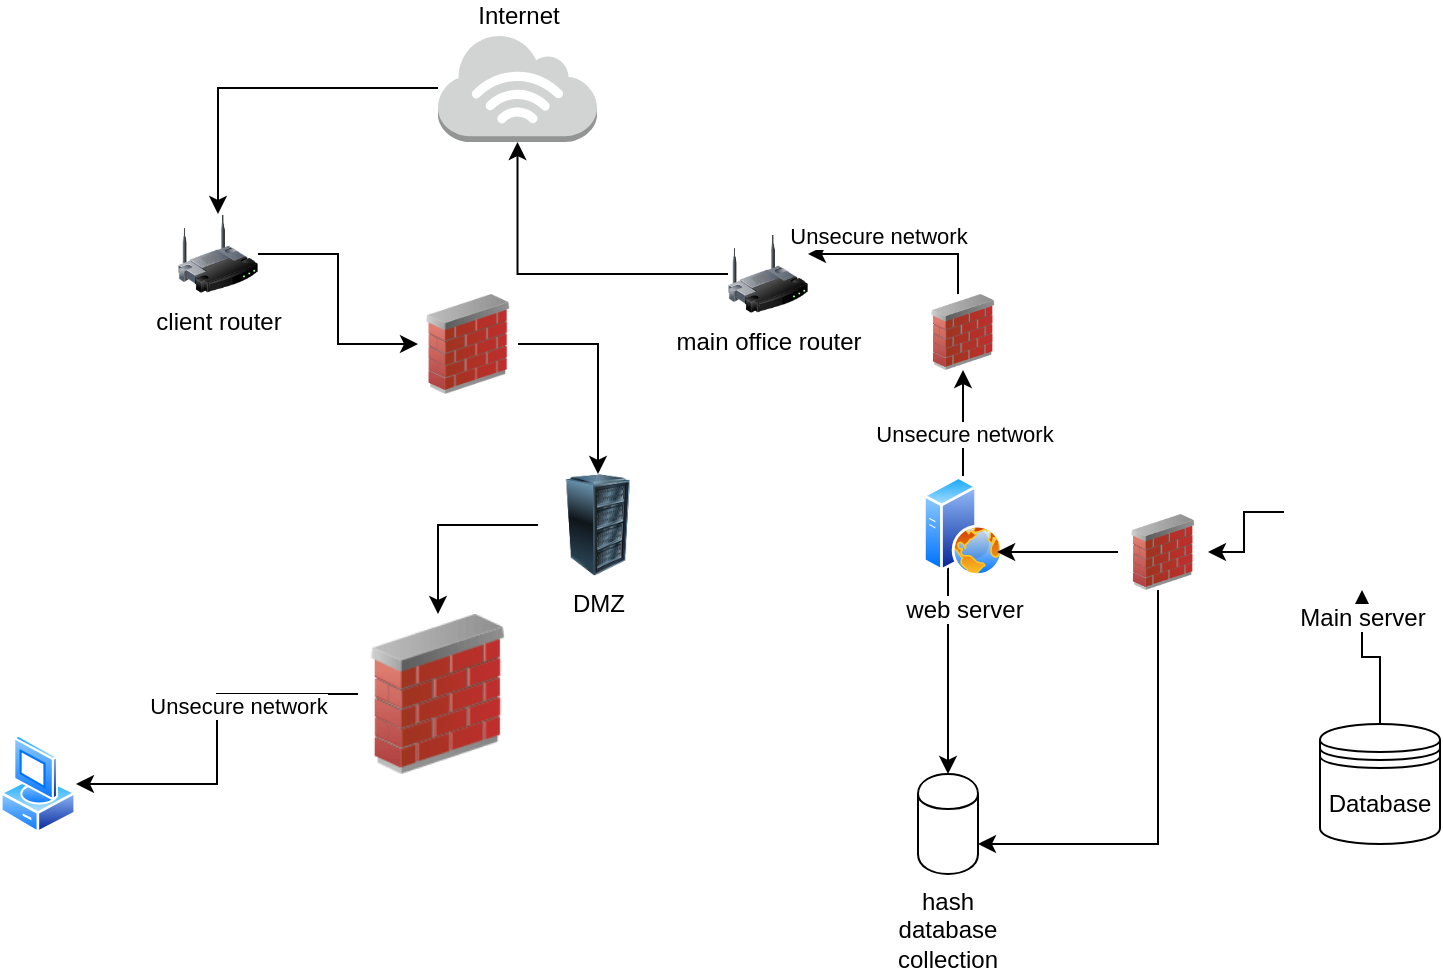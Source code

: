 <mxfile version="13.2.3" type="device"><diagram id="ZnDlUoKFqXpn-vaYtYUQ" name="Page-1"><mxGraphModel dx="2272" dy="800" grid="1" gridSize="10" guides="1" tooltips="1" connect="1" arrows="1" fold="1" page="1" pageScale="1" pageWidth="850" pageHeight="1100" math="0" shadow="0"><root><mxCell id="0"/><mxCell id="1" parent="0"/><mxCell id="E3sxaYDDyseFAgQ-YkL6-18" style="edgeStyle=orthogonalEdgeStyle;rounded=0;orthogonalLoop=1;jettySize=auto;html=1;" parent="1" source="E3sxaYDDyseFAgQ-YkL6-1" target="E3sxaYDDyseFAgQ-YkL6-3" edge="1"><mxGeometry relative="1" as="geometry"/></mxCell><mxCell id="E3sxaYDDyseFAgQ-YkL6-1" value="Database&lt;br&gt;" style="shape=datastore;whiteSpace=wrap;html=1;verticalAlign=middle;" parent="1" vertex="1"><mxGeometry x="-149" y="465" width="60" height="60" as="geometry"/></mxCell><mxCell id="E3sxaYDDyseFAgQ-YkL6-8" style="edgeStyle=orthogonalEdgeStyle;rounded=0;orthogonalLoop=1;jettySize=auto;html=1;" parent="1" source="q1_GbnfR9idNq1aAvDQ1-1" target="E3sxaYDDyseFAgQ-YkL6-7" edge="1"><mxGeometry relative="1" as="geometry"><Array as="points"><mxPoint x="-330" y="230"/></Array></mxGeometry></mxCell><mxCell id="E3sxaYDDyseFAgQ-YkL6-13" value="Unsecure network" style="edgeLabel;html=1;align=center;verticalAlign=bottom;resizable=0;points=[];" parent="E3sxaYDDyseFAgQ-YkL6-8" vertex="1" connectable="0"><mxGeometry x="-0.035" y="-14" relative="1" as="geometry"><mxPoint x="-14" y="13" as="offset"/></mxGeometry></mxCell><mxCell id="E3sxaYDDyseFAgQ-YkL6-3" value="Main server" style="shape=image;html=1;verticalAlign=top;verticalLabelPosition=bottom;labelBackgroundColor=#ffffff;imageAspect=0;aspect=fixed;image=https://cdn2.iconfinder.com/data/icons/whcompare-isometric-web-hosting-servers/50/server-128.png" parent="1" vertex="1"><mxGeometry x="-167" y="320" width="78" height="78" as="geometry"/></mxCell><mxCell id="E3sxaYDDyseFAgQ-YkL6-16" style="edgeStyle=orthogonalEdgeStyle;rounded=0;orthogonalLoop=1;jettySize=auto;html=1;" parent="1" source="cTF22vVgcDHajbKTjo2b-4" target="E3sxaYDDyseFAgQ-YkL6-19" edge="1"><mxGeometry relative="1" as="geometry"><mxPoint x="-760" y="400" as="targetPoint"/></mxGeometry></mxCell><mxCell id="E3sxaYDDyseFAgQ-YkL6-17" value="Unsecure network" style="edgeLabel;html=1;align=center;verticalAlign=middle;resizable=0;points=[];" parent="E3sxaYDDyseFAgQ-YkL6-16" vertex="1" connectable="0"><mxGeometry x="-0.052" y="29" relative="1" as="geometry"><mxPoint x="-19" y="-12" as="offset"/></mxGeometry></mxCell><mxCell id="E3sxaYDDyseFAgQ-YkL6-15" style="edgeStyle=orthogonalEdgeStyle;rounded=0;orthogonalLoop=1;jettySize=auto;html=1;" parent="1" source="E3sxaYDDyseFAgQ-YkL6-6" target="E3sxaYDDyseFAgQ-YkL6-5" edge="1"><mxGeometry relative="1" as="geometry"/></mxCell><mxCell id="E3sxaYDDyseFAgQ-YkL6-6" value="Internet" style="outlineConnect=0;dashed=0;verticalLabelPosition=top;verticalAlign=bottom;align=center;html=1;shape=mxgraph.aws3.internet_3;fillColor=#D2D3D3;gradientColor=none;labelPosition=center;" parent="1" vertex="1"><mxGeometry x="-590" y="120" width="79.5" height="54" as="geometry"/></mxCell><mxCell id="E3sxaYDDyseFAgQ-YkL6-14" style="edgeStyle=orthogonalEdgeStyle;rounded=0;orthogonalLoop=1;jettySize=auto;html=1;" parent="1" source="E3sxaYDDyseFAgQ-YkL6-7" target="E3sxaYDDyseFAgQ-YkL6-6" edge="1"><mxGeometry relative="1" as="geometry"/></mxCell><mxCell id="E3sxaYDDyseFAgQ-YkL6-7" value="main office router" style="image;html=1;labelBackgroundColor=#ffffff;image=img/lib/clip_art/networking/Wireless_Router_128x128.png" parent="1" vertex="1"><mxGeometry x="-445" y="220" width="40" height="40" as="geometry"/></mxCell><mxCell id="E3sxaYDDyseFAgQ-YkL6-19" value="" style="aspect=fixed;perimeter=ellipsePerimeter;html=1;align=center;shadow=0;dashed=0;spacingTop=3;image;image=img/lib/active_directory/vista_client.svg;" parent="1" vertex="1"><mxGeometry x="-809" y="470" width="38" height="50" as="geometry"/></mxCell><mxCell id="q1_GbnfR9idNq1aAvDQ1-9" style="edgeStyle=orthogonalEdgeStyle;rounded=0;orthogonalLoop=1;jettySize=auto;html=1;" edge="1" parent="1" source="cTF22vVgcDHajbKTjo2b-1" target="q1_GbnfR9idNq1aAvDQ1-7"><mxGeometry relative="1" as="geometry"/></mxCell><mxCell id="q1_GbnfR9idNq1aAvDQ1-11" style="edgeStyle=orthogonalEdgeStyle;rounded=0;orthogonalLoop=1;jettySize=auto;html=1;entryX=1;entryY=0.7;entryDx=0;entryDy=0;" edge="1" parent="1" source="cTF22vVgcDHajbKTjo2b-1" target="q1_GbnfR9idNq1aAvDQ1-7"><mxGeometry relative="1" as="geometry"><mxPoint x="-227.5" y="420" as="targetPoint"/><Array as="points"><mxPoint x="-230" y="525"/></Array></mxGeometry></mxCell><mxCell id="cTF22vVgcDHajbKTjo2b-1" value="" style="image;html=1;labelBackgroundColor=#ffffff;image=img/lib/clip_art/networking/Firewall_02_128x128.png" parent="1" vertex="1"><mxGeometry x="-250" y="360" width="45" height="38" as="geometry"/></mxCell><mxCell id="cTF22vVgcDHajbKTjo2b-2" style="edgeStyle=orthogonalEdgeStyle;rounded=0;orthogonalLoop=1;jettySize=auto;html=1;" parent="1" source="E3sxaYDDyseFAgQ-YkL6-3" target="cTF22vVgcDHajbKTjo2b-1" edge="1"><mxGeometry relative="1" as="geometry"><Array as="points"/><mxPoint x="-260" y="240" as="sourcePoint"/><mxPoint x="-405" y="240" as="targetPoint"/></mxGeometry></mxCell><mxCell id="cTF22vVgcDHajbKTjo2b-4" value="" style="image;html=1;labelBackgroundColor=#ffffff;image=img/lib/clip_art/networking/Firewall_02_128x128.png" parent="1" vertex="1"><mxGeometry x="-630" y="410" width="80" height="80" as="geometry"/></mxCell><mxCell id="cTF22vVgcDHajbKTjo2b-5" style="edgeStyle=orthogonalEdgeStyle;rounded=0;orthogonalLoop=1;jettySize=auto;html=1;" parent="1" source="cTF22vVgcDHajbKTjo2b-7" target="cTF22vVgcDHajbKTjo2b-4" edge="1"><mxGeometry relative="1" as="geometry"><mxPoint x="-771" y="370" as="targetPoint"/><mxPoint x="-690" y="251.2" as="sourcePoint"/></mxGeometry></mxCell><mxCell id="cTF22vVgcDHajbKTjo2b-7" value="DMZ" style="image;html=1;labelBackgroundColor=#ffffff;image=img/lib/clip_art/computers/Server_Rack_128x128.png" parent="1" vertex="1"><mxGeometry x="-540" y="340" width="60" height="51" as="geometry"/></mxCell><mxCell id="cTF22vVgcDHajbKTjo2b-8" style="edgeStyle=orthogonalEdgeStyle;rounded=0;orthogonalLoop=1;jettySize=auto;html=1;" parent="1" source="cTF22vVgcDHajbKTjo2b-9" target="cTF22vVgcDHajbKTjo2b-7" edge="1"><mxGeometry relative="1" as="geometry"><mxPoint x="-590" y="410" as="targetPoint"/><mxPoint x="-650" y="251.2" as="sourcePoint"/></mxGeometry></mxCell><mxCell id="cTF22vVgcDHajbKTjo2b-9" value="" style="image;html=1;labelBackgroundColor=#ffffff;image=img/lib/clip_art/networking/Firewall_02_128x128.png" parent="1" vertex="1"><mxGeometry x="-600" y="250" width="50" height="50" as="geometry"/></mxCell><mxCell id="cTF22vVgcDHajbKTjo2b-10" style="edgeStyle=orthogonalEdgeStyle;rounded=0;orthogonalLoop=1;jettySize=auto;html=1;" parent="1" source="E3sxaYDDyseFAgQ-YkL6-5" target="cTF22vVgcDHajbKTjo2b-9" edge="1"><mxGeometry relative="1" as="geometry"><mxPoint x="-560" y="320" as="targetPoint"/><mxPoint x="-650" y="251.2" as="sourcePoint"/></mxGeometry></mxCell><mxCell id="E3sxaYDDyseFAgQ-YkL6-5" value="client router" style="image;html=1;labelBackgroundColor=#ffffff;image=img/lib/clip_art/networking/Wireless_Router_128x128.png" parent="1" vertex="1"><mxGeometry x="-720" y="210" width="40" height="40" as="geometry"/></mxCell><mxCell id="q1_GbnfR9idNq1aAvDQ1-1" value="" style="image;html=1;labelBackgroundColor=#ffffff;image=img/lib/clip_art/networking/Firewall_02_128x128.png" vertex="1" parent="1"><mxGeometry x="-350" y="250" width="45" height="38" as="geometry"/></mxCell><mxCell id="q1_GbnfR9idNq1aAvDQ1-2" style="edgeStyle=orthogonalEdgeStyle;rounded=0;orthogonalLoop=1;jettySize=auto;html=1;" edge="1" parent="1" source="q1_GbnfR9idNq1aAvDQ1-4" target="q1_GbnfR9idNq1aAvDQ1-1"><mxGeometry relative="1" as="geometry"><Array as="points"/><mxPoint x="-250" y="380" as="sourcePoint"/><mxPoint x="-405" y="230" as="targetPoint"/></mxGeometry></mxCell><mxCell id="q1_GbnfR9idNq1aAvDQ1-3" value="Unsecure network" style="edgeLabel;html=1;align=center;verticalAlign=bottom;resizable=0;points=[];" vertex="1" connectable="0" parent="q1_GbnfR9idNq1aAvDQ1-2"><mxGeometry x="-0.035" y="-14" relative="1" as="geometry"><mxPoint x="-14" y="13" as="offset"/></mxGeometry></mxCell><mxCell id="q1_GbnfR9idNq1aAvDQ1-4" value="web server" style="aspect=fixed;perimeter=ellipsePerimeter;html=1;align=center;shadow=0;dashed=0;spacingTop=3;image;image=img/lib/active_directory/web_server.svg;" vertex="1" parent="1"><mxGeometry x="-347.5" y="341" width="40" height="50" as="geometry"/></mxCell><mxCell id="q1_GbnfR9idNq1aAvDQ1-5" style="edgeStyle=orthogonalEdgeStyle;rounded=0;orthogonalLoop=1;jettySize=auto;html=1;" edge="1" parent="1" source="cTF22vVgcDHajbKTjo2b-1" target="q1_GbnfR9idNq1aAvDQ1-4"><mxGeometry relative="1" as="geometry"><Array as="points"><mxPoint x="-330" y="380"/></Array><mxPoint x="-250" y="380" as="sourcePoint"/><mxPoint x="-330" y="288" as="targetPoint"/></mxGeometry></mxCell><mxCell id="q1_GbnfR9idNq1aAvDQ1-7" value="hash database collection" style="shape=cylinder;whiteSpace=wrap;html=1;boundedLbl=1;backgroundOutline=1;labelPosition=center;verticalLabelPosition=bottom;align=center;verticalAlign=top;" vertex="1" parent="1"><mxGeometry x="-350" y="490" width="30" height="50" as="geometry"/></mxCell></root></mxGraphModel></diagram></mxfile>
